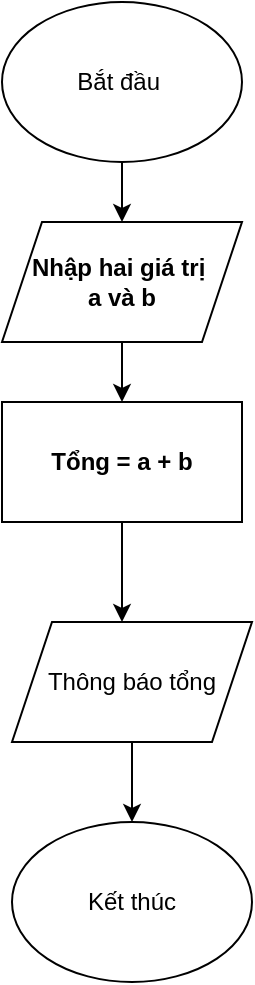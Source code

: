 <mxfile version="24.8.6">
  <diagram name="Page-1" id="xjVl7C8UmZyOPDF_34Xe">
    <mxGraphModel dx="1050" dy="522" grid="1" gridSize="10" guides="1" tooltips="1" connect="1" arrows="1" fold="1" page="1" pageScale="1" pageWidth="850" pageHeight="1100" math="0" shadow="0">
      <root>
        <mxCell id="0" />
        <mxCell id="1" parent="0" />
        <mxCell id="1q3L3gzIz6ugQqUYWhVB-6" value="" style="edgeStyle=orthogonalEdgeStyle;rounded=0;orthogonalLoop=1;jettySize=auto;html=1;" edge="1" parent="1" source="1q3L3gzIz6ugQqUYWhVB-1">
          <mxGeometry relative="1" as="geometry">
            <mxPoint x="420" y="130" as="targetPoint" />
          </mxGeometry>
        </mxCell>
        <mxCell id="1q3L3gzIz6ugQqUYWhVB-1" value="&lt;font style=&quot;vertical-align: inherit;&quot;&gt;&lt;font style=&quot;vertical-align: inherit;&quot;&gt;Bắt đầu&amp;nbsp;&lt;/font&gt;&lt;/font&gt;" style="ellipse;whiteSpace=wrap;html=1;labelBackgroundColor=none;" vertex="1" parent="1">
          <mxGeometry x="360" y="20" width="120" height="80" as="geometry" />
        </mxCell>
        <mxCell id="1q3L3gzIz6ugQqUYWhVB-12" value="" style="edgeStyle=orthogonalEdgeStyle;rounded=0;orthogonalLoop=1;jettySize=auto;html=1;" edge="1" parent="1" source="1q3L3gzIz6ugQqUYWhVB-7" target="1q3L3gzIz6ugQqUYWhVB-9">
          <mxGeometry relative="1" as="geometry" />
        </mxCell>
        <mxCell id="1q3L3gzIz6ugQqUYWhVB-7" value="Nhập hai giá trị&amp;nbsp;&lt;div&gt;a và b&lt;/div&gt;" style="shape=parallelogram;perimeter=parallelogramPerimeter;whiteSpace=wrap;html=1;fixedSize=1;fontStyle=1" vertex="1" parent="1">
          <mxGeometry x="360" y="130" width="120" height="60" as="geometry" />
        </mxCell>
        <mxCell id="1q3L3gzIz6ugQqUYWhVB-14" value="" style="edgeStyle=orthogonalEdgeStyle;rounded=0;orthogonalLoop=1;jettySize=auto;html=1;" edge="1" parent="1" source="1q3L3gzIz6ugQqUYWhVB-9">
          <mxGeometry relative="1" as="geometry">
            <mxPoint x="420" y="330" as="targetPoint" />
          </mxGeometry>
        </mxCell>
        <mxCell id="1q3L3gzIz6ugQqUYWhVB-9" value="Tổng = a + b" style="rounded=0;whiteSpace=wrap;html=1;fontStyle=1" vertex="1" parent="1">
          <mxGeometry x="360" y="220" width="120" height="60" as="geometry" />
        </mxCell>
        <mxCell id="1q3L3gzIz6ugQqUYWhVB-18" value="" style="edgeStyle=orthogonalEdgeStyle;rounded=0;orthogonalLoop=1;jettySize=auto;html=1;" edge="1" parent="1" source="1q3L3gzIz6ugQqUYWhVB-15" target="1q3L3gzIz6ugQqUYWhVB-17">
          <mxGeometry relative="1" as="geometry" />
        </mxCell>
        <mxCell id="1q3L3gzIz6ugQqUYWhVB-15" value="Thông báo tổng" style="shape=parallelogram;perimeter=parallelogramPerimeter;whiteSpace=wrap;html=1;fixedSize=1;" vertex="1" parent="1">
          <mxGeometry x="365" y="330" width="120" height="60" as="geometry" />
        </mxCell>
        <mxCell id="1q3L3gzIz6ugQqUYWhVB-17" value="Kết thúc" style="ellipse;whiteSpace=wrap;html=1;" vertex="1" parent="1">
          <mxGeometry x="365" y="430" width="120" height="80" as="geometry" />
        </mxCell>
      </root>
    </mxGraphModel>
  </diagram>
</mxfile>
